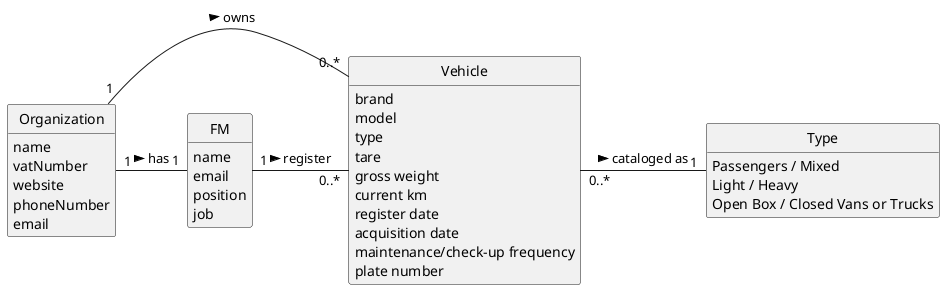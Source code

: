 @startuml
skinparam monochrome true
skinparam packageStyle rectangle
skinparam shadowing false

'left to right direction

skinparam classAttributeIconSize 0

hide circle
hide methods

class Organization {
    name
    vatNumber
    website
    phoneNumber
    email
}

class Vehicle {
    brand
    model
    type
    tare
    gross weight
    current km
    register date
    acquisition date
    maintenance/check-up frequency
    plate number
}

class FM {
    name
    email
    position
    job
}

class Type {
    Passengers / Mixed
    Light / Heavy
    Open Box / Closed Vans or Trucks
}

Organization "1" - "1" FM : has >
Organization "1" - "0..*" Vehicle : owns >
FM "1" - "0..*" Vehicle : register >
Vehicle "0..*" - "1" Type : cataloged as >

@enduml